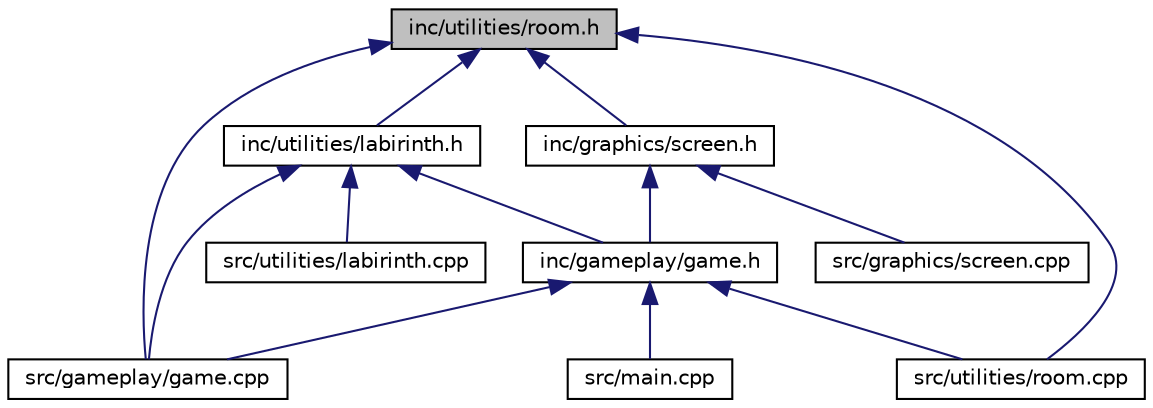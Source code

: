 digraph "inc/utilities/room.h"
{
 // LATEX_PDF_SIZE
  edge [fontname="Helvetica",fontsize="10",labelfontname="Helvetica",labelfontsize="10"];
  node [fontname="Helvetica",fontsize="10",shape=record];
  Node1 [label="inc/utilities/room.h",height=0.2,width=0.4,color="black", fillcolor="grey75", style="filled", fontcolor="black",tooltip=" "];
  Node1 -> Node2 [dir="back",color="midnightblue",fontsize="10",style="solid"];
  Node2 [label="src/gameplay/game.cpp",height=0.2,width=0.4,color="black", fillcolor="white", style="filled",URL="$game_8cpp.html",tooltip=" "];
  Node1 -> Node3 [dir="back",color="midnightblue",fontsize="10",style="solid"];
  Node3 [label="src/utilities/room.cpp",height=0.2,width=0.4,color="black", fillcolor="white", style="filled",URL="$room_8cpp.html",tooltip=" "];
  Node1 -> Node4 [dir="back",color="midnightblue",fontsize="10",style="solid"];
  Node4 [label="inc/graphics/screen.h",height=0.2,width=0.4,color="black", fillcolor="white", style="filled",URL="$screen_8h.html",tooltip="Representation of screen (it can move, etc)"];
  Node4 -> Node5 [dir="back",color="midnightblue",fontsize="10",style="solid"];
  Node5 [label="src/graphics/screen.cpp",height=0.2,width=0.4,color="black", fillcolor="white", style="filled",URL="$screen_8cpp.html",tooltip=" "];
  Node4 -> Node6 [dir="back",color="midnightblue",fontsize="10",style="solid"];
  Node6 [label="inc/gameplay/game.h",height=0.2,width=0.4,color="black", fillcolor="white", style="filled",URL="$game_8h.html",tooltip="Storage class, which holds the game state."];
  Node6 -> Node2 [dir="back",color="midnightblue",fontsize="10",style="solid"];
  Node6 -> Node7 [dir="back",color="midnightblue",fontsize="10",style="solid"];
  Node7 [label="src/main.cpp",height=0.2,width=0.4,color="black", fillcolor="white", style="filled",URL="$main_8cpp.html",tooltip=" "];
  Node6 -> Node3 [dir="back",color="midnightblue",fontsize="10",style="solid"];
  Node1 -> Node8 [dir="back",color="midnightblue",fontsize="10",style="solid"];
  Node8 [label="inc/utilities/labirinth.h",height=0.2,width=0.4,color="black", fillcolor="white", style="filled",URL="$labirinth_8h.html",tooltip="Labitinth creation from map."];
  Node8 -> Node2 [dir="back",color="midnightblue",fontsize="10",style="solid"];
  Node8 -> Node9 [dir="back",color="midnightblue",fontsize="10",style="solid"];
  Node9 [label="src/utilities/labirinth.cpp",height=0.2,width=0.4,color="black", fillcolor="white", style="filled",URL="$labirinth_8cpp.html",tooltip=" "];
  Node8 -> Node6 [dir="back",color="midnightblue",fontsize="10",style="solid"];
}
